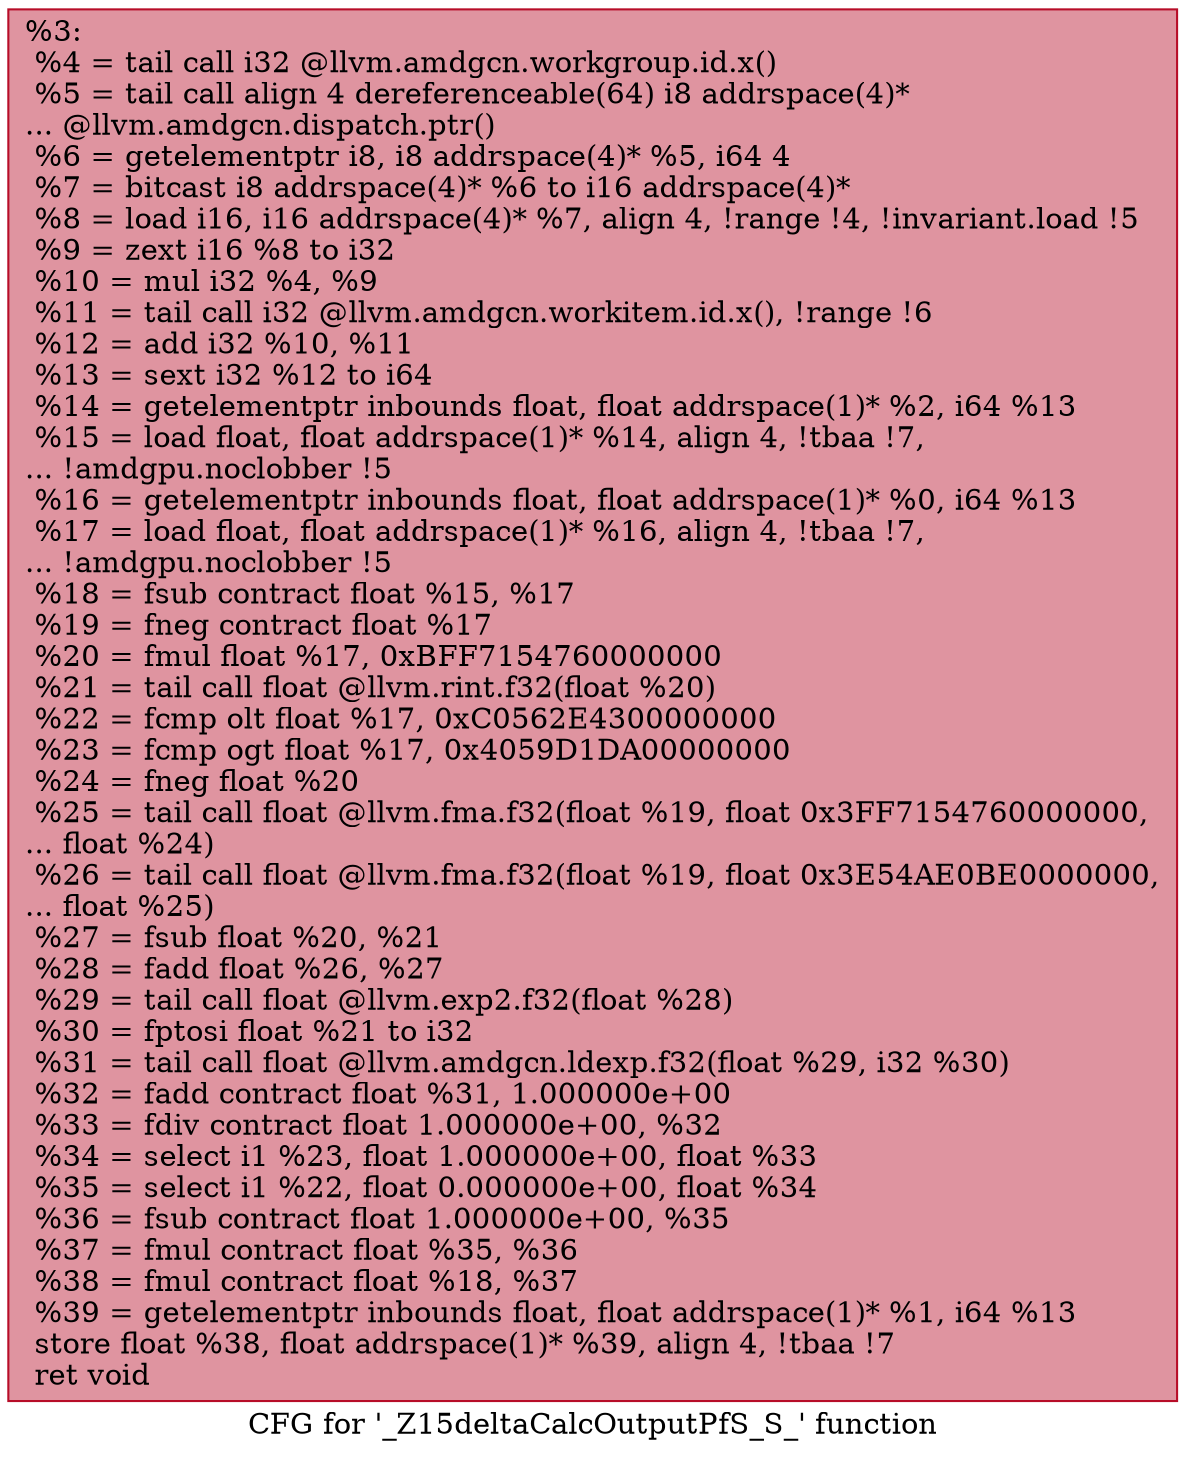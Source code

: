 digraph "CFG for '_Z15deltaCalcOutputPfS_S_' function" {
	label="CFG for '_Z15deltaCalcOutputPfS_S_' function";

	Node0x563d650 [shape=record,color="#b70d28ff", style=filled, fillcolor="#b70d2870",label="{%3:\l  %4 = tail call i32 @llvm.amdgcn.workgroup.id.x()\l  %5 = tail call align 4 dereferenceable(64) i8 addrspace(4)*\l... @llvm.amdgcn.dispatch.ptr()\l  %6 = getelementptr i8, i8 addrspace(4)* %5, i64 4\l  %7 = bitcast i8 addrspace(4)* %6 to i16 addrspace(4)*\l  %8 = load i16, i16 addrspace(4)* %7, align 4, !range !4, !invariant.load !5\l  %9 = zext i16 %8 to i32\l  %10 = mul i32 %4, %9\l  %11 = tail call i32 @llvm.amdgcn.workitem.id.x(), !range !6\l  %12 = add i32 %10, %11\l  %13 = sext i32 %12 to i64\l  %14 = getelementptr inbounds float, float addrspace(1)* %2, i64 %13\l  %15 = load float, float addrspace(1)* %14, align 4, !tbaa !7,\l... !amdgpu.noclobber !5\l  %16 = getelementptr inbounds float, float addrspace(1)* %0, i64 %13\l  %17 = load float, float addrspace(1)* %16, align 4, !tbaa !7,\l... !amdgpu.noclobber !5\l  %18 = fsub contract float %15, %17\l  %19 = fneg contract float %17\l  %20 = fmul float %17, 0xBFF7154760000000\l  %21 = tail call float @llvm.rint.f32(float %20)\l  %22 = fcmp olt float %17, 0xC0562E4300000000\l  %23 = fcmp ogt float %17, 0x4059D1DA00000000\l  %24 = fneg float %20\l  %25 = tail call float @llvm.fma.f32(float %19, float 0x3FF7154760000000,\l... float %24)\l  %26 = tail call float @llvm.fma.f32(float %19, float 0x3E54AE0BE0000000,\l... float %25)\l  %27 = fsub float %20, %21\l  %28 = fadd float %26, %27\l  %29 = tail call float @llvm.exp2.f32(float %28)\l  %30 = fptosi float %21 to i32\l  %31 = tail call float @llvm.amdgcn.ldexp.f32(float %29, i32 %30)\l  %32 = fadd contract float %31, 1.000000e+00\l  %33 = fdiv contract float 1.000000e+00, %32\l  %34 = select i1 %23, float 1.000000e+00, float %33\l  %35 = select i1 %22, float 0.000000e+00, float %34\l  %36 = fsub contract float 1.000000e+00, %35\l  %37 = fmul contract float %35, %36\l  %38 = fmul contract float %18, %37\l  %39 = getelementptr inbounds float, float addrspace(1)* %1, i64 %13\l  store float %38, float addrspace(1)* %39, align 4, !tbaa !7\l  ret void\l}"];
}
